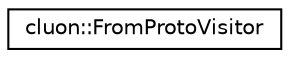digraph "Graphical Class Hierarchy"
{
 // LATEX_PDF_SIZE
  edge [fontname="Helvetica",fontsize="10",labelfontname="Helvetica",labelfontsize="10"];
  node [fontname="Helvetica",fontsize="10",shape=record];
  rankdir="LR";
  Node0 [label="cluon::FromProtoVisitor",height=0.2,width=0.4,color="black", fillcolor="white", style="filled",URL="$classcluon_1_1FromProtoVisitor.html",tooltip=" "];
}
